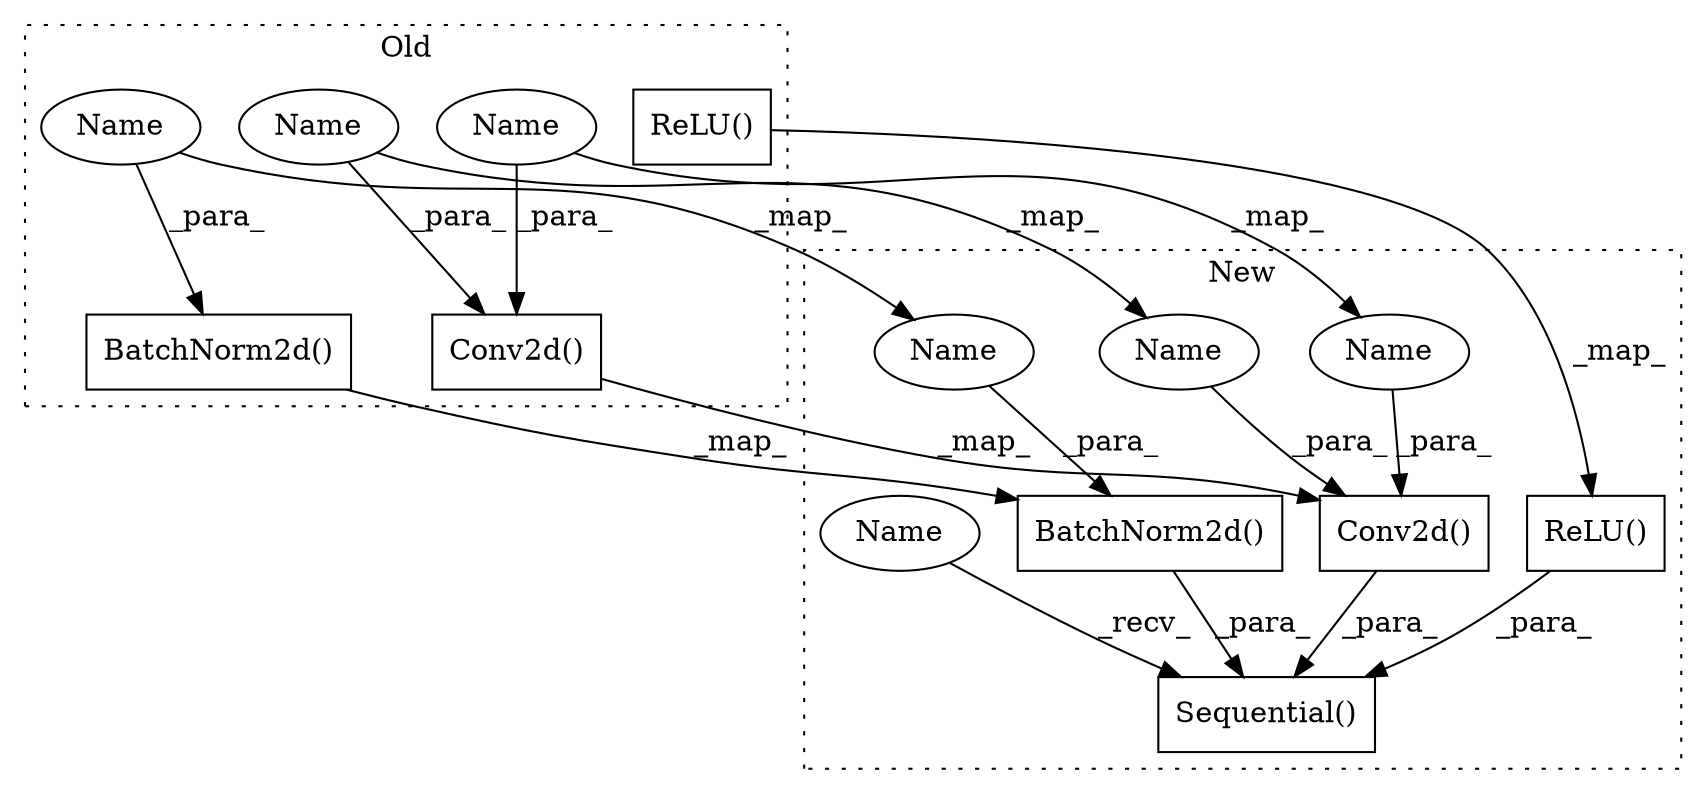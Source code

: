 digraph G {
subgraph cluster0 {
1 [label="BatchNorm2d()" a="75" s="1098,1125" l="15,1" shape="box"];
4 [label="Conv2d()" a="75" s="1222,1266" l="10,34" shape="box"];
6 [label="ReLU()" a="75" s="1140" l="21" shape="box"];
12 [label="Name" a="87" s="1113" l="12" shape="ellipse"];
13 [label="Name" a="87" s="1246" l="12" shape="ellipse"];
14 [label="Name" a="87" s="1232" l="12" shape="ellipse"];
label = "Old";
style="dotted";
}
subgraph cluster1 {
2 [label="BatchNorm2d()" a="75" s="1387,1414" l="15,1" shape="box"];
3 [label="Sequential()" a="75" s="1212,1654" l="14,1" shape="box"];
5 [label="Conv2d()" a="75" s="1563,1607" l="10,34" shape="box"];
7 [label="ReLU()" a="75" s="1447" l="21" shape="box"];
8 [label="Name" a="87" s="1402" l="12" shape="ellipse"];
9 [label="Name" a="87" s="1573" l="12" shape="ellipse"];
10 [label="Name" a="87" s="1587" l="12" shape="ellipse"];
11 [label="Name" a="87" s="1212" l="2" shape="ellipse"];
label = "New";
style="dotted";
}
1 -> 2 [label="_map_"];
2 -> 3 [label="_para_"];
4 -> 5 [label="_map_"];
5 -> 3 [label="_para_"];
6 -> 7 [label="_map_"];
7 -> 3 [label="_para_"];
8 -> 2 [label="_para_"];
9 -> 5 [label="_para_"];
10 -> 5 [label="_para_"];
11 -> 3 [label="_recv_"];
12 -> 1 [label="_para_"];
12 -> 8 [label="_map_"];
13 -> 4 [label="_para_"];
13 -> 10 [label="_map_"];
14 -> 4 [label="_para_"];
14 -> 9 [label="_map_"];
}